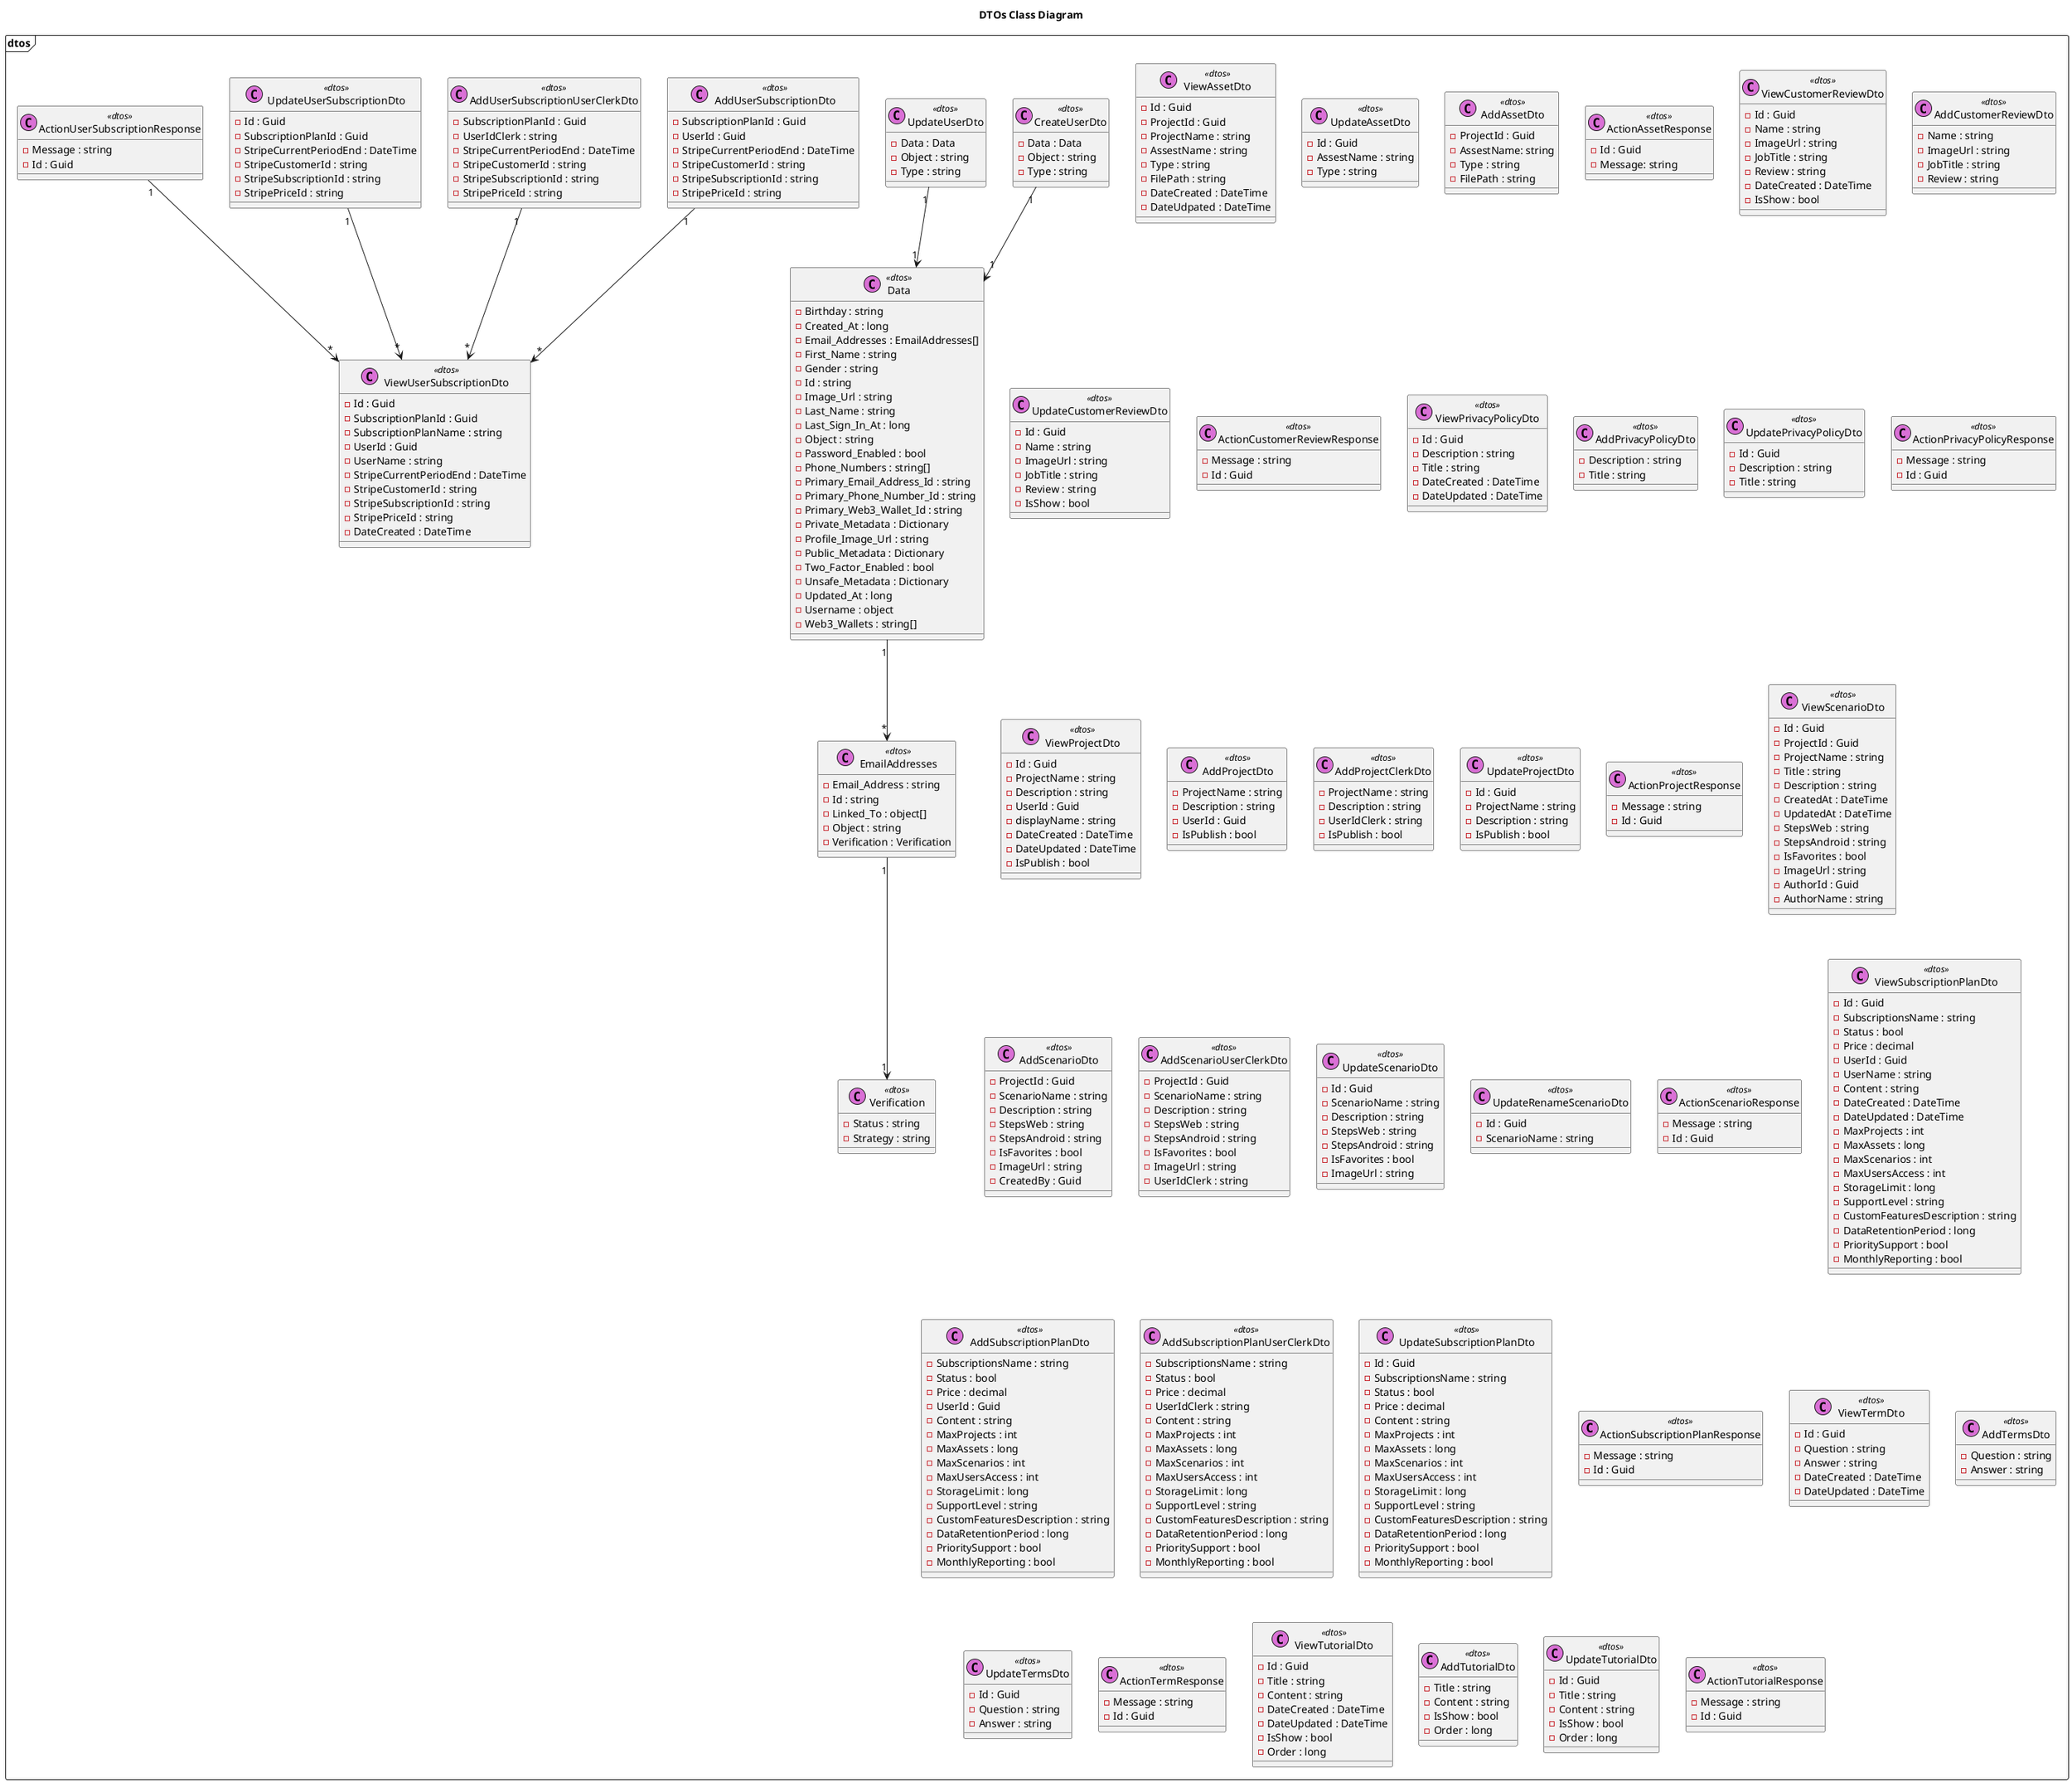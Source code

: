 @startuml DTOs

Title DTOs Class Diagram
'Character	Visibility
'-			private
'#			protected
'~			package private
'+			public

'Extension	<|--	Quan hệ mở rộng từ (là extends hoặc implements nhưng ko có annotations trong code)
'Composition	*--	 Quan hệ gắn kết chặt chẽ : part - of
'Aggregation	o--	Quan hệ liên kết giữa hai thực thể : use, has

package dtos <<Frame>> {

    !startsub ViewAssetDto
    class ViewAssetDto <<(C,orchid) dtos>> {
        - Id : Guid
        - ProjectId : Guid
        - ProjectName : string
        - AssestName : string
        - Type : string
        - FilePath : string
        - DateCreated : DateTime
        - DateUdpated : DateTime
    }
    !endsub

    !startsub UpdateAssetDto
    class UpdateAssetDto <<(C,orchid) dtos>> {
        - Id : Guid
        - AssestName : string
        - Type : string
    }
    !endsub

    !startsub AddAssetDto
    class AddAssetDto <<(C,orchid) dtos>> {
        - ProjectId : Guid
        - AssestName: string
        - Type : string
        - FilePath : string
    }
    !endsub

    !startsub ActionAssetResponse
    class ActionAssetResponse <<(C,orchid) dtos>> {
        - Id : Guid
        - Message: string
    }
    !endsub

    !startsub ViewCustomerReviewDto
    class ViewCustomerReviewDto <<(C,orchid) dtos>> {
        - Id : Guid
        - Name : string
        - ImageUrl : string
        - JobTitle : string
        - Review : string
        - DateCreated : DateTime
        - IsShow : bool
    }
    !endsub

    !startsub AddCustomerReviewDto
    class AddCustomerReviewDto <<(C,orchid) dtos>> {
        - Name : string
        - ImageUrl : string
        - JobTitle : string
        - Review : string
    }
    !endsub

    !startsub UpdateCustomerReviewDto
    class UpdateCustomerReviewDto <<(C,orchid) dtos>> {
        - Id : Guid
        - Name : string
        - ImageUrl : string
        - JobTitle : string
        - Review : string
        - IsShow : bool
    }
    !endsub

    !startsub ActionCustomerReviewResponse
    class ActionCustomerReviewResponse <<(C,orchid) dtos>> {
        - Message : string
        - Id : Guid
    }
    !endsub

    !startsub ViewPrivacyPolicyDto
    class ViewPrivacyPolicyDto <<(C,orchid) dtos>> {
        - Id : Guid
        - Description : string
        - Title : string
        - DateCreated : DateTime
        - DateUpdated : DateTime
    }
    !endsub

    !startsub AddPrivacyPolicyDto
    class AddPrivacyPolicyDto <<(C,orchid) dtos>> {
        - Description : string
        - Title : string
    }
    !endsub

    !startsub UpdatePrivacyPolicyDto
    class UpdatePrivacyPolicyDto <<(C,orchid) dtos>> {
        - Id : Guid
        - Description : string
        - Title : string
    }
    !endsub

    !startsub ActionPrivacyPolicyResponse
    class ActionPrivacyPolicyResponse <<(C,orchid) dtos>> {
        - Message : string
        - Id : Guid
    }
    !endsub

    'Project Dto
    !startsub ViewProjectDto
    class ViewProjectDto <<(C,orchid) dtos>> {
        - Id : Guid
        - ProjectName : string
        - Description : string
        - UserId : Guid
        - displayName : string
        - DateCreated : DateTime
        - DateUpdated : DateTime
        - IsPublish : bool
    }
    !endsub

    !startsub AddProjectDto
    class AddProjectDto <<(C,orchid) dtos>> {
        - ProjectName : string
        - Description : string
        - UserId : Guid
        - IsPublish : bool
    }
    !endsub

    !startsub AddProjectClerkDto
    class AddProjectClerkDto <<(C,orchid) dtos>> {
        - ProjectName : string
        - Description : string
        - UserIdClerk : string
        - IsPublish : bool
    }
    !endsub

    !startsub UpdateProjectDto
    class UpdateProjectDto <<(C,orchid) dtos>> {
        - Id : Guid
        - ProjectName : string
        - Description : string
        - IsPublish : bool
    }
    !endsub

    !startsub ActionProjectResponse
    class ActionProjectResponse <<(C,orchid) dtos>> {
        - Message : string
        - Id : Guid
    }
    !endsub

    'Scenario Dto
    !startsub ViewScenarioDto
    class ViewScenarioDto <<(C,orchid) dtos>> {
        - Id : Guid
        - ProjectId : Guid
        - ProjectName : string
        - Title : string
        - Description : string
        - CreatedAt : DateTime
        - UpdatedAt : DateTime
        - StepsWeb : string
        - StepsAndroid : string
        - IsFavorites : bool
        - ImageUrl : string
        - AuthorId : Guid
        - AuthorName : string
    }
    !endsub

    !startsub AddScenarioDto
    class AddScenarioDto <<(C,orchid) dtos>> {
        - ProjectId : Guid
        - ScenarioName : string
        - Description : string
        - StepsWeb : string
        - StepsAndroid : string
        - IsFavorites : bool
        - ImageUrl : string
        - CreatedBy : Guid
    }
    !endsub

    !startsub AddScenarioUserClerkDto
    class AddScenarioUserClerkDto <<(C,orchid) dtos>> {
        - ProjectId : Guid
        - ScenarioName : string
        - Description : string
        - StepsWeb : string
        - StepsAndroid : string
        - IsFavorites : bool
        - ImageUrl : string
        - UserIdClerk : string
    }
    !endsub

    !startsub UpdateScenarioDto
    class UpdateScenarioDto <<(C,orchid) dtos>> {
        - Id : Guid
        - ScenarioName : string
        - Description : string
        - StepsWeb : string
        - StepsAndroid : string
        - IsFavorites : bool
        - ImageUrl : string
    }
    !endsub

    !startsub UpdateRenameScenarioDto
    class UpdateRenameScenarioDto <<(C,orchid) dtos>> {
        - Id : Guid
        - ScenarioName : string
    }
    !endsub

    !startsub ActionScenarioResponse
    class ActionScenarioResponse <<(C,orchid) dtos>> {
        - Message : string
        - Id : Guid
    }
    !endsub

'Subscription Plan Dtos
    !startsub ViewSubscriptionPlanDto
    class ViewSubscriptionPlanDto <<(C,orchid) dtos>> {
        - Id : Guid
        - SubscriptionsName : string
        - Status : bool
        - Price : decimal
        - UserId : Guid
        - UserName : string
        - Content : string
        - DateCreated : DateTime
        - DateUpdated : DateTime
        - MaxProjects : int
        - MaxAssets : long
        - MaxScenarios : int
        - MaxUsersAccess : int
        - StorageLimit : long
        - SupportLevel : string
        - CustomFeaturesDescription : string
        - DataRetentionPeriod : long
        - PrioritySupport : bool
        - MonthlyReporting : bool
    }
    !endsub

    !startsub AddSubscriptionPlanDto
    class AddSubscriptionPlanDto <<(C,orchid) dtos>> {
        - SubscriptionsName : string
        - Status : bool
        - Price : decimal
        - UserId : Guid
        - Content : string
        - MaxProjects : int
        - MaxAssets : long
        - MaxScenarios : int
        - MaxUsersAccess : int
        - StorageLimit : long
        - SupportLevel : string
        - CustomFeaturesDescription : string
        - DataRetentionPeriod : long
        - PrioritySupport : bool
        - MonthlyReporting : bool
    }
    !endsub

    !startsub AddSubscriptionPlanUserClerkDto
    class AddSubscriptionPlanUserClerkDto <<(C,orchid) dtos>> {
        - SubscriptionsName : string
        - Status : bool
        - Price : decimal
        - UserIdClerk : string
        - Content : string
        - MaxProjects : int
        - MaxAssets : long
        - MaxScenarios : int
        - MaxUsersAccess : int
        - StorageLimit : long
        - SupportLevel : string
        - CustomFeaturesDescription : string
        - DataRetentionPeriod : long
        - PrioritySupport : bool
        - MonthlyReporting : bool
    }
    !endsub

    !startsub UpdateSubscriptionPlanDto
    class UpdateSubscriptionPlanDto <<(C,orchid) dtos>> {
        - Id : Guid
        - SubscriptionsName : string
        - Status : bool
        - Price : decimal
        - Content : string
        - MaxProjects : int
        - MaxAssets : long
        - MaxScenarios : int
        - MaxUsersAccess : int
        - StorageLimit : long
        - SupportLevel : string
        - CustomFeaturesDescription : string
        - DataRetentionPeriod : long
        - PrioritySupport : bool
        - MonthlyReporting : bool
    }
    !endsub

    !startsub ActionSubscriptionPlanResponse
    class ActionSubscriptionPlanResponse <<(C,orchid) dtos>> {
        - Message : string
        - Id : Guid
    }
    !endsub

    'Term Dtos
    !startsub ViewTermDto
    class ViewTermDto <<(C,orchid) dtos>> {
        - Id : Guid
        - Question : string
        - Answer : string
        - DateCreated : DateTime
        - DateUpdated : DateTime
    }
    !endsub

    !startsub AddTermsDto
    class AddTermsDto <<(C,orchid) dtos>> {
        - Question : string
        - Answer : string
    }
    !endsub

    !startsub UpdateTermsDto
    class UpdateTermsDto <<(C,orchid) dtos>> {
        - Id : Guid
        - Question : string
        - Answer : string
    }
    !endsub

    !startsub ActionTermResponse
    class ActionTermResponse <<(C,orchid) dtos>> {
        - Message : string
        - Id : Guid
    }
    !endsub

    'Tutorial Dtos
    !startsub ViewTutorialDto
    class ViewTutorialDto <<(C,orchid) dtos>> {
        - Id : Guid
        - Title : string
        - Content : string
        - DateCreated : DateTime
        - DateUpdated : DateTime
        - IsShow : bool
        - Order : long
    }
    !endsub

    !startsub AddTutorialDto
    class AddTutorialDto <<(C,orchid) dtos>> {
        - Title : string
        - Content : string
        - IsShow : bool
        - Order : long
    }
    !endsub

    !startsub UpdateTutorialDto
    class UpdateTutorialDto <<(C,orchid) dtos>> {
        - Id : Guid
        - Title : string
        - Content : string
        - IsShow : bool
        - Order : long
    }
    !endsub

    !startsub ActionTutorialResponse
    class ActionTutorialResponse <<(C,orchid) dtos>> {
        - Message : string
        - Id : Guid
    }
    !endsub

    'User Dtos
    !startsub Data
    class Data <<(C,orchid) dtos>> {
        - Birthday : string
        - Created_At : long
        - Email_Addresses : EmailAddresses[]
        - First_Name : string
        - Gender : string
        - Id : string
        - Image_Url : string
        - Last_Name : string
        - Last_Sign_In_At : long
        - Object : string
        - Password_Enabled : bool
        - Phone_Numbers : string[]
        - Primary_Email_Address_Id : string
        - Primary_Phone_Number_Id : string
        - Primary_Web3_Wallet_Id : string
        - Private_Metadata : Dictionary
        - Profile_Image_Url : string
        - Public_Metadata : Dictionary
        - Two_Factor_Enabled : bool
        - Unsafe_Metadata : Dictionary
        - Updated_At : long
        - Username : object
        - Web3_Wallets : string[]
    }
    !endsub

    !startsub EmailAddresses
    class EmailAddresses <<(C,orchid) dtos>> {
        - Email_Address : string
        - Id : string
        - Linked_To : object[]
        - Object : string
        - Verification : Verification
    }
    !endsub

    !startsub Verification
    class Verification <<(C,orchid) dtos>> {
        - Status : string
        - Strategy : string
    }
    !endsub

    !startsub CreateUserDto
    class CreateUserDto <<(C,orchid) dtos>> {
        - Data : Data
        - Object : string
        - Type : string
    }
    !endsub

    !startsub UpdateUserDto
    class UpdateUserDto <<(C,orchid) dtos>> {
        - Data : Data
        - Object : string
        - Type : string
    }
    !endsub

    'Relationships
    Data "1" --> "*" EmailAddresses
    EmailAddresses "1" --> "1" Verification
    CreateUserDto "1" --> "1" Data
    UpdateUserDto "1" --> "1" Data

'User Subscription Dtos
    !startsub ViewUserSubscriptionDto
    class ViewUserSubscriptionDto <<(C,orchid) dtos>> {
        - Id : Guid
        - SubscriptionPlanId : Guid
        - SubscriptionPlanName : string
        - UserId : Guid
        - UserName : string
        - StripeCurrentPeriodEnd : DateTime
        - StripeCustomerId : string
        - StripeSubscriptionId : string
        - StripePriceId : string
        - DateCreated : DateTime
    }
    !endsub

    !startsub AddUserSubscriptionDto
    class AddUserSubscriptionDto <<(C,orchid) dtos>> {
        - SubscriptionPlanId : Guid
        - UserId : Guid
        - StripeCurrentPeriodEnd : DateTime
        - StripeCustomerId : string
        - StripeSubscriptionId : string
        - StripePriceId : string
    }
    !endsub

    !startsub AddUserSubscriptionUserClerkDto
    class AddUserSubscriptionUserClerkDto <<(C,orchid) dtos>> {
        - SubscriptionPlanId : Guid
        - UserIdClerk : string
        - StripeCurrentPeriodEnd : DateTime
        - StripeCustomerId : string
        - StripeSubscriptionId : string
        - StripePriceId : string
    }
    !endsub

    !startsub UpdateUserSubscriptionDto
    class UpdateUserSubscriptionDto <<(C,orchid) dtos>> {
        - Id : Guid
        - SubscriptionPlanId : Guid
        - StripeCurrentPeriodEnd : DateTime
        - StripeCustomerId : string
        - StripeSubscriptionId : string
        - StripePriceId : string
    }
    !endsub

    !startsub ActionUserSubscriptionResponse
    class ActionUserSubscriptionResponse <<(C,orchid) dtos>> {
        - Message : string
        - Id : Guid
    }
    !endsub

'Relationships
    AddUserSubscriptionDto "1" --> "*" ViewUserSubscriptionDto
    AddUserSubscriptionUserClerkDto "1" --> "*" ViewUserSubscriptionDto
    UpdateUserSubscriptionDto "1" --> "*" ViewUserSubscriptionDto
    ActionUserSubscriptionResponse "1" --> "*" ViewUserSubscriptionDto

}

@enduml
